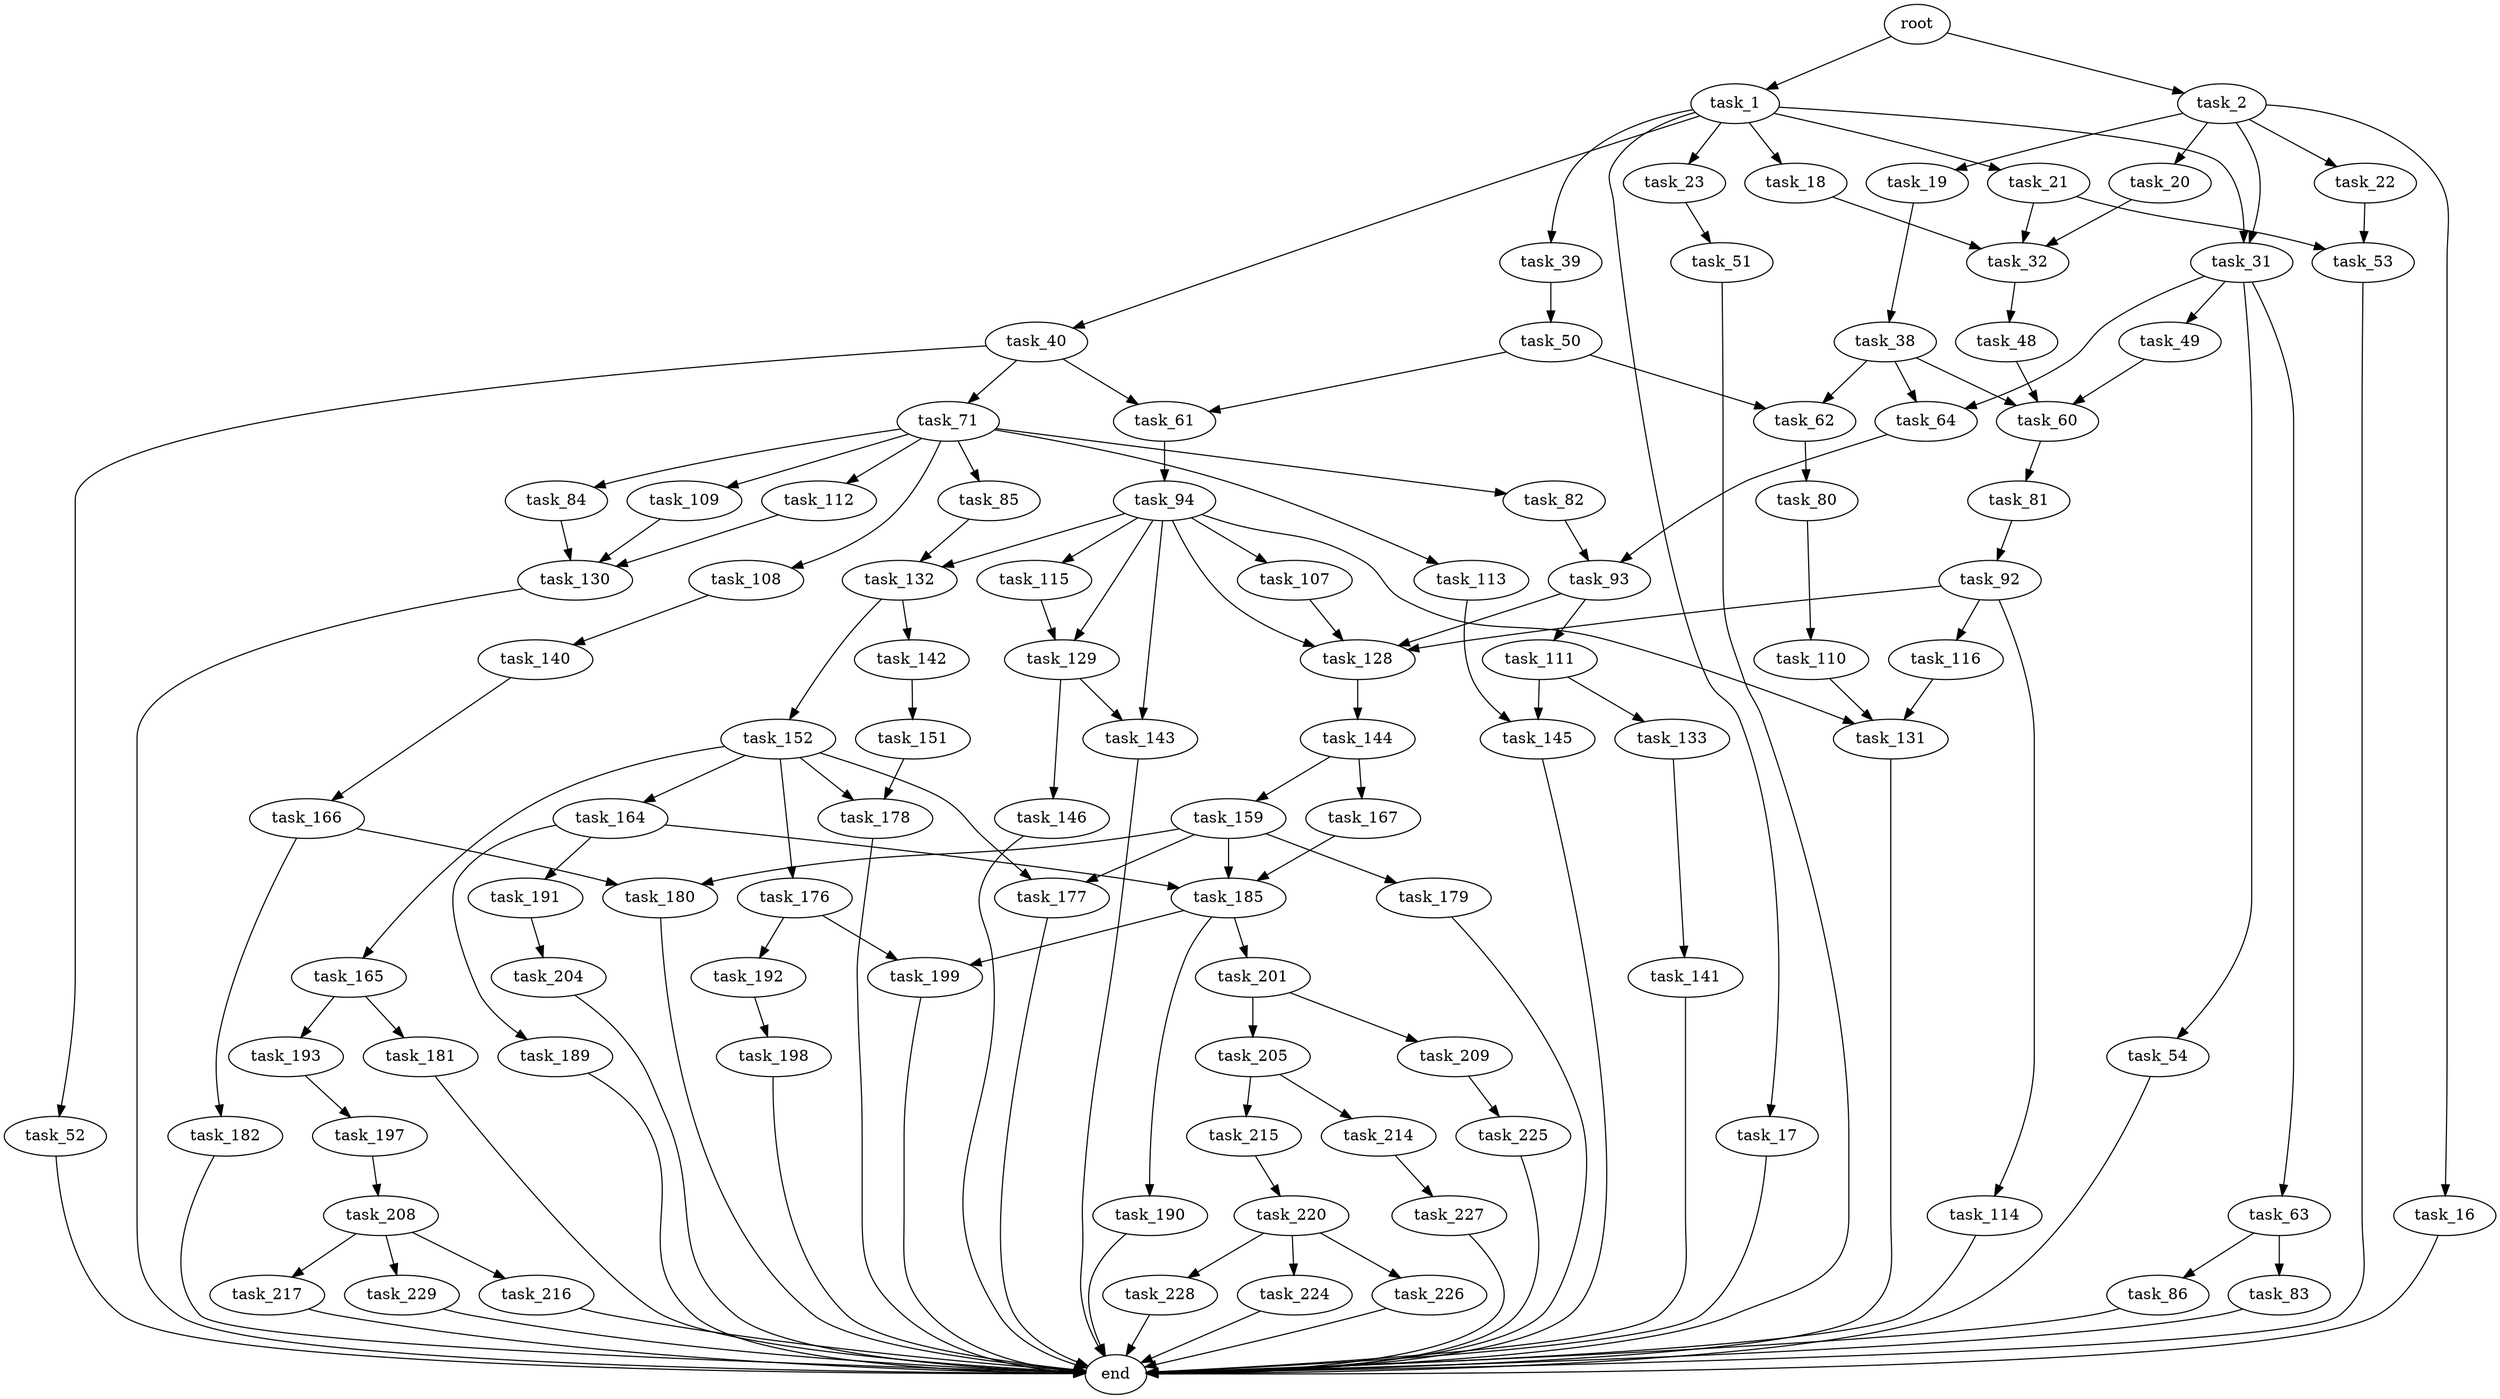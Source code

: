 digraph G {
  root [size="0.000000"];
  task_1 [size="134217728000.000000"];
  task_2 [size="400945229488.000000"];
  task_16 [size="8589934592.000000"];
  task_17 [size="223744084495.000000"];
  task_18 [size="264899857603.000000"];
  task_19 [size="666511154.000000"];
  task_20 [size="231928233984.000000"];
  task_21 [size="327624230051.000000"];
  task_22 [size="360316536956.000000"];
  task_23 [size="368293445632.000000"];
  task_31 [size="440266650317.000000"];
  task_32 [size="273194083498.000000"];
  task_38 [size="292941157031.000000"];
  task_39 [size="291793423256.000000"];
  task_40 [size="68719476736.000000"];
  task_48 [size="6653957943.000000"];
  task_49 [size="28991029248.000000"];
  task_50 [size="68719476736.000000"];
  task_51 [size="178123429315.000000"];
  task_52 [size="221890905913.000000"];
  task_53 [size="782757789696.000000"];
  task_54 [size="582205545753.000000"];
  task_60 [size="8589934592.000000"];
  task_61 [size="10679647818.000000"];
  task_62 [size="231928233984.000000"];
  task_63 [size="852996352417.000000"];
  task_64 [size="103140109038.000000"];
  task_71 [size="26754878691.000000"];
  task_80 [size="68719476736.000000"];
  task_81 [size="8589934592.000000"];
  task_82 [size="353686707935.000000"];
  task_83 [size="627347407085.000000"];
  task_84 [size="2849055034.000000"];
  task_85 [size="134217728000.000000"];
  task_86 [size="231928233984.000000"];
  task_92 [size="18408127086.000000"];
  task_93 [size="4311909718.000000"];
  task_94 [size="1073741824000.000000"];
  task_107 [size="27116699951.000000"];
  task_108 [size="28991029248.000000"];
  task_109 [size="1160779179.000000"];
  task_110 [size="541370020958.000000"];
  task_111 [size="1073741824000.000000"];
  task_112 [size="666041575823.000000"];
  task_113 [size="549755813888.000000"];
  task_114 [size="8589934592.000000"];
  task_115 [size="5865406439.000000"];
  task_116 [size="782757789696.000000"];
  task_128 [size="8589934592.000000"];
  task_129 [size="6339266033.000000"];
  task_130 [size="368293445632.000000"];
  task_131 [size="31162930620.000000"];
  task_132 [size="16836467369.000000"];
  task_133 [size="939832312920.000000"];
  task_140 [size="4357061761.000000"];
  task_141 [size="7996271469.000000"];
  task_142 [size="368293445632.000000"];
  task_143 [size="277190492492.000000"];
  task_144 [size="4485356686.000000"];
  task_145 [size="38538411347.000000"];
  task_146 [size="8790901686.000000"];
  task_151 [size="21792253050.000000"];
  task_152 [size="4381647341.000000"];
  task_159 [size="26207862101.000000"];
  task_164 [size="368293445632.000000"];
  task_165 [size="68719476736.000000"];
  task_166 [size="193415826062.000000"];
  task_167 [size="3153463356.000000"];
  task_176 [size="31779043717.000000"];
  task_177 [size="4712087264.000000"];
  task_178 [size="10781484621.000000"];
  task_179 [size="23377663483.000000"];
  task_180 [size="293033778926.000000"];
  task_181 [size="1073741824000.000000"];
  task_182 [size="634778293500.000000"];
  task_185 [size="11919779220.000000"];
  task_189 [size="134217728000.000000"];
  task_190 [size="68719476736.000000"];
  task_191 [size="424313122623.000000"];
  task_192 [size="76623096607.000000"];
  task_193 [size="1228160389.000000"];
  task_197 [size="782757789696.000000"];
  task_198 [size="134217728000.000000"];
  task_199 [size="134217728000.000000"];
  task_201 [size="4376208971.000000"];
  task_204 [size="83943181382.000000"];
  task_205 [size="312341786929.000000"];
  task_208 [size="8589934592.000000"];
  task_209 [size="231928233984.000000"];
  task_214 [size="134217728000.000000"];
  task_215 [size="5562826689.000000"];
  task_216 [size="279952578968.000000"];
  task_217 [size="5125459430.000000"];
  task_220 [size="68190067239.000000"];
  task_224 [size="129049225781.000000"];
  task_225 [size="1048500588609.000000"];
  task_226 [size="782757789696.000000"];
  task_227 [size="341871804198.000000"];
  task_228 [size="16450279888.000000"];
  task_229 [size="1073741824000.000000"];
  end [size="0.000000"];

  root -> task_1 [size="1.000000"];
  root -> task_2 [size="1.000000"];
  task_1 -> task_17 [size="209715200.000000"];
  task_1 -> task_18 [size="209715200.000000"];
  task_1 -> task_21 [size="209715200.000000"];
  task_1 -> task_23 [size="209715200.000000"];
  task_1 -> task_31 [size="209715200.000000"];
  task_1 -> task_39 [size="209715200.000000"];
  task_1 -> task_40 [size="209715200.000000"];
  task_2 -> task_16 [size="679477248.000000"];
  task_2 -> task_19 [size="679477248.000000"];
  task_2 -> task_20 [size="679477248.000000"];
  task_2 -> task_22 [size="679477248.000000"];
  task_2 -> task_31 [size="679477248.000000"];
  task_16 -> end [size="1.000000"];
  task_17 -> end [size="1.000000"];
  task_18 -> task_32 [size="301989888.000000"];
  task_19 -> task_38 [size="33554432.000000"];
  task_20 -> task_32 [size="301989888.000000"];
  task_21 -> task_32 [size="209715200.000000"];
  task_21 -> task_53 [size="209715200.000000"];
  task_22 -> task_53 [size="838860800.000000"];
  task_23 -> task_51 [size="411041792.000000"];
  task_31 -> task_49 [size="301989888.000000"];
  task_31 -> task_54 [size="301989888.000000"];
  task_31 -> task_63 [size="301989888.000000"];
  task_31 -> task_64 [size="301989888.000000"];
  task_32 -> task_48 [size="209715200.000000"];
  task_38 -> task_60 [size="209715200.000000"];
  task_38 -> task_62 [size="209715200.000000"];
  task_38 -> task_64 [size="209715200.000000"];
  task_39 -> task_50 [size="209715200.000000"];
  task_40 -> task_52 [size="134217728.000000"];
  task_40 -> task_61 [size="134217728.000000"];
  task_40 -> task_71 [size="134217728.000000"];
  task_48 -> task_60 [size="209715200.000000"];
  task_49 -> task_60 [size="75497472.000000"];
  task_50 -> task_61 [size="134217728.000000"];
  task_50 -> task_62 [size="134217728.000000"];
  task_51 -> end [size="1.000000"];
  task_52 -> end [size="1.000000"];
  task_53 -> end [size="1.000000"];
  task_54 -> end [size="1.000000"];
  task_60 -> task_81 [size="33554432.000000"];
  task_61 -> task_94 [size="301989888.000000"];
  task_62 -> task_80 [size="301989888.000000"];
  task_63 -> task_83 [size="838860800.000000"];
  task_63 -> task_86 [size="838860800.000000"];
  task_64 -> task_93 [size="75497472.000000"];
  task_71 -> task_82 [size="838860800.000000"];
  task_71 -> task_84 [size="838860800.000000"];
  task_71 -> task_85 [size="838860800.000000"];
  task_71 -> task_108 [size="838860800.000000"];
  task_71 -> task_109 [size="838860800.000000"];
  task_71 -> task_112 [size="838860800.000000"];
  task_71 -> task_113 [size="838860800.000000"];
  task_80 -> task_110 [size="134217728.000000"];
  task_81 -> task_92 [size="33554432.000000"];
  task_82 -> task_93 [size="536870912.000000"];
  task_83 -> end [size="1.000000"];
  task_84 -> task_130 [size="75497472.000000"];
  task_85 -> task_132 [size="209715200.000000"];
  task_86 -> end [size="1.000000"];
  task_92 -> task_114 [size="536870912.000000"];
  task_92 -> task_116 [size="536870912.000000"];
  task_92 -> task_128 [size="536870912.000000"];
  task_93 -> task_111 [size="75497472.000000"];
  task_93 -> task_128 [size="75497472.000000"];
  task_94 -> task_107 [size="838860800.000000"];
  task_94 -> task_115 [size="838860800.000000"];
  task_94 -> task_128 [size="838860800.000000"];
  task_94 -> task_129 [size="838860800.000000"];
  task_94 -> task_131 [size="838860800.000000"];
  task_94 -> task_132 [size="838860800.000000"];
  task_94 -> task_143 [size="838860800.000000"];
  task_107 -> task_128 [size="75497472.000000"];
  task_108 -> task_140 [size="75497472.000000"];
  task_109 -> task_130 [size="33554432.000000"];
  task_110 -> task_131 [size="411041792.000000"];
  task_111 -> task_133 [size="838860800.000000"];
  task_111 -> task_145 [size="838860800.000000"];
  task_112 -> task_130 [size="838860800.000000"];
  task_113 -> task_145 [size="536870912.000000"];
  task_114 -> end [size="1.000000"];
  task_115 -> task_129 [size="134217728.000000"];
  task_116 -> task_131 [size="679477248.000000"];
  task_128 -> task_144 [size="33554432.000000"];
  task_129 -> task_143 [size="301989888.000000"];
  task_129 -> task_146 [size="301989888.000000"];
  task_130 -> end [size="1.000000"];
  task_131 -> end [size="1.000000"];
  task_132 -> task_142 [size="301989888.000000"];
  task_132 -> task_152 [size="301989888.000000"];
  task_133 -> task_141 [size="838860800.000000"];
  task_140 -> task_166 [size="134217728.000000"];
  task_141 -> end [size="1.000000"];
  task_142 -> task_151 [size="411041792.000000"];
  task_143 -> end [size="1.000000"];
  task_144 -> task_159 [size="209715200.000000"];
  task_144 -> task_167 [size="209715200.000000"];
  task_145 -> end [size="1.000000"];
  task_146 -> end [size="1.000000"];
  task_151 -> task_178 [size="33554432.000000"];
  task_152 -> task_164 [size="75497472.000000"];
  task_152 -> task_165 [size="75497472.000000"];
  task_152 -> task_176 [size="75497472.000000"];
  task_152 -> task_177 [size="75497472.000000"];
  task_152 -> task_178 [size="75497472.000000"];
  task_159 -> task_177 [size="411041792.000000"];
  task_159 -> task_179 [size="411041792.000000"];
  task_159 -> task_180 [size="411041792.000000"];
  task_159 -> task_185 [size="411041792.000000"];
  task_164 -> task_185 [size="411041792.000000"];
  task_164 -> task_189 [size="411041792.000000"];
  task_164 -> task_191 [size="411041792.000000"];
  task_165 -> task_181 [size="134217728.000000"];
  task_165 -> task_193 [size="134217728.000000"];
  task_166 -> task_180 [size="209715200.000000"];
  task_166 -> task_182 [size="209715200.000000"];
  task_167 -> task_185 [size="75497472.000000"];
  task_176 -> task_192 [size="75497472.000000"];
  task_176 -> task_199 [size="75497472.000000"];
  task_177 -> end [size="1.000000"];
  task_178 -> end [size="1.000000"];
  task_179 -> end [size="1.000000"];
  task_180 -> end [size="1.000000"];
  task_181 -> end [size="1.000000"];
  task_182 -> end [size="1.000000"];
  task_185 -> task_190 [size="536870912.000000"];
  task_185 -> task_199 [size="536870912.000000"];
  task_185 -> task_201 [size="536870912.000000"];
  task_189 -> end [size="1.000000"];
  task_190 -> end [size="1.000000"];
  task_191 -> task_204 [size="679477248.000000"];
  task_192 -> task_198 [size="134217728.000000"];
  task_193 -> task_197 [size="33554432.000000"];
  task_197 -> task_208 [size="679477248.000000"];
  task_198 -> end [size="1.000000"];
  task_199 -> end [size="1.000000"];
  task_201 -> task_205 [size="134217728.000000"];
  task_201 -> task_209 [size="134217728.000000"];
  task_204 -> end [size="1.000000"];
  task_205 -> task_214 [size="301989888.000000"];
  task_205 -> task_215 [size="301989888.000000"];
  task_208 -> task_216 [size="33554432.000000"];
  task_208 -> task_217 [size="33554432.000000"];
  task_208 -> task_229 [size="33554432.000000"];
  task_209 -> task_225 [size="301989888.000000"];
  task_214 -> task_227 [size="209715200.000000"];
  task_215 -> task_220 [size="134217728.000000"];
  task_216 -> end [size="1.000000"];
  task_217 -> end [size="1.000000"];
  task_220 -> task_224 [size="134217728.000000"];
  task_220 -> task_226 [size="134217728.000000"];
  task_220 -> task_228 [size="134217728.000000"];
  task_224 -> end [size="1.000000"];
  task_225 -> end [size="1.000000"];
  task_226 -> end [size="1.000000"];
  task_227 -> end [size="1.000000"];
  task_228 -> end [size="1.000000"];
  task_229 -> end [size="1.000000"];
}
